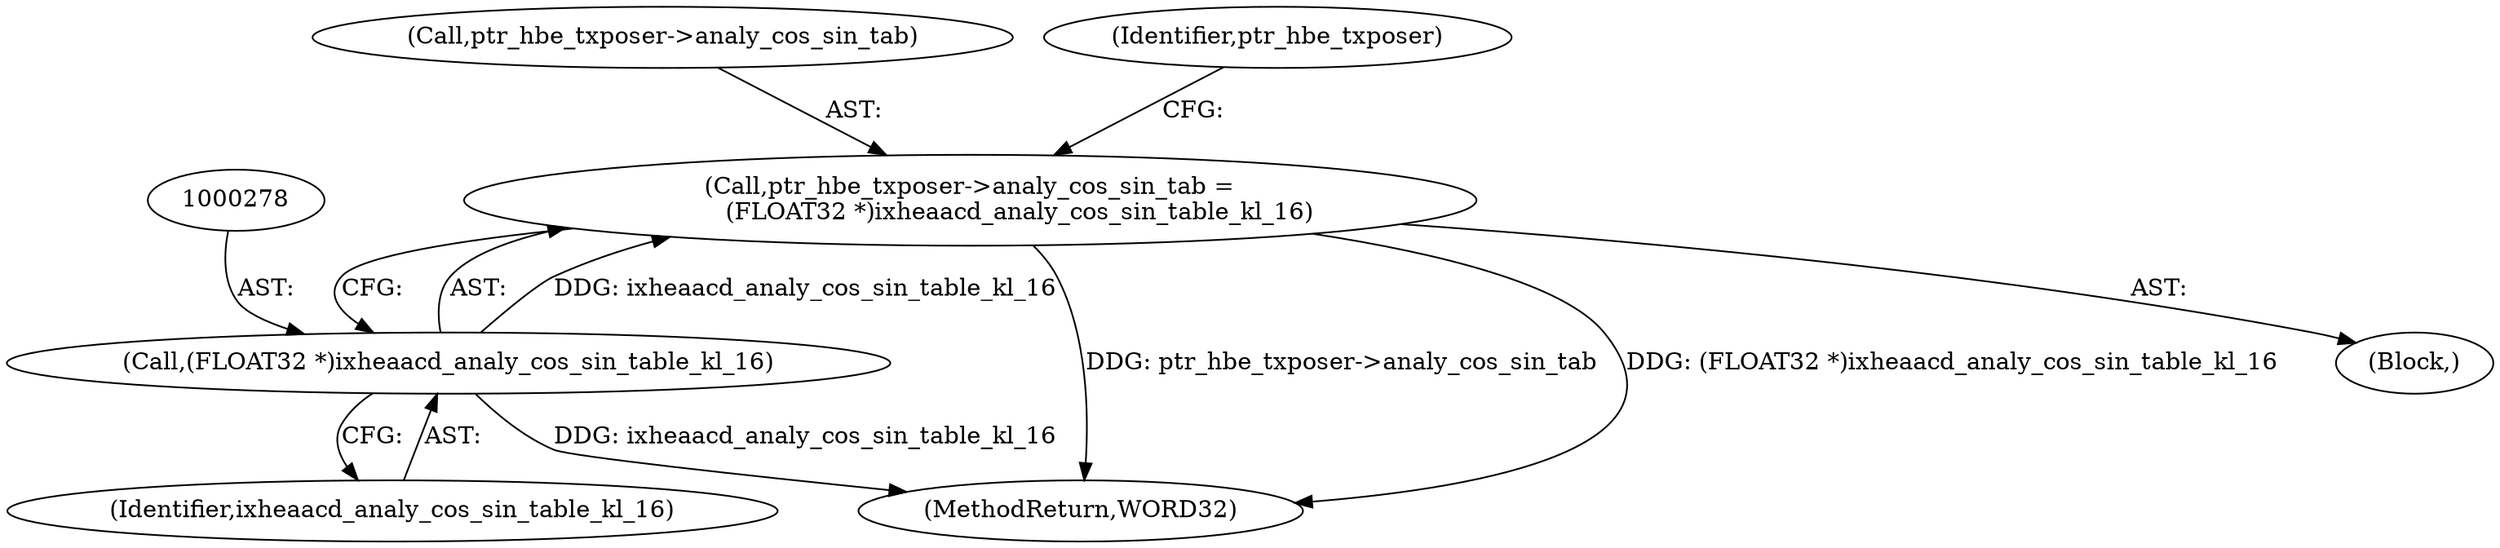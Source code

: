 digraph "0_Android_04e8cd58f075bec5892e369c8deebca9c67e855c_4@pointer" {
"1000273" [label="(Call,ptr_hbe_txposer->analy_cos_sin_tab =\n             (FLOAT32 *)ixheaacd_analy_cos_sin_table_kl_16)"];
"1000277" [label="(Call,(FLOAT32 *)ixheaacd_analy_cos_sin_table_kl_16)"];
"1000591" [label="(MethodReturn,WORD32)"];
"1000274" [label="(Call,ptr_hbe_txposer->analy_cos_sin_tab)"];
"1000277" [label="(Call,(FLOAT32 *)ixheaacd_analy_cos_sin_table_kl_16)"];
"1000282" [label="(Identifier,ptr_hbe_txposer)"];
"1000236" [label="(Block,)"];
"1000279" [label="(Identifier,ixheaacd_analy_cos_sin_table_kl_16)"];
"1000273" [label="(Call,ptr_hbe_txposer->analy_cos_sin_tab =\n             (FLOAT32 *)ixheaacd_analy_cos_sin_table_kl_16)"];
"1000273" -> "1000236"  [label="AST: "];
"1000273" -> "1000277"  [label="CFG: "];
"1000274" -> "1000273"  [label="AST: "];
"1000277" -> "1000273"  [label="AST: "];
"1000282" -> "1000273"  [label="CFG: "];
"1000273" -> "1000591"  [label="DDG: ptr_hbe_txposer->analy_cos_sin_tab"];
"1000273" -> "1000591"  [label="DDG: (FLOAT32 *)ixheaacd_analy_cos_sin_table_kl_16"];
"1000277" -> "1000273"  [label="DDG: ixheaacd_analy_cos_sin_table_kl_16"];
"1000277" -> "1000279"  [label="CFG: "];
"1000278" -> "1000277"  [label="AST: "];
"1000279" -> "1000277"  [label="AST: "];
"1000277" -> "1000591"  [label="DDG: ixheaacd_analy_cos_sin_table_kl_16"];
}
